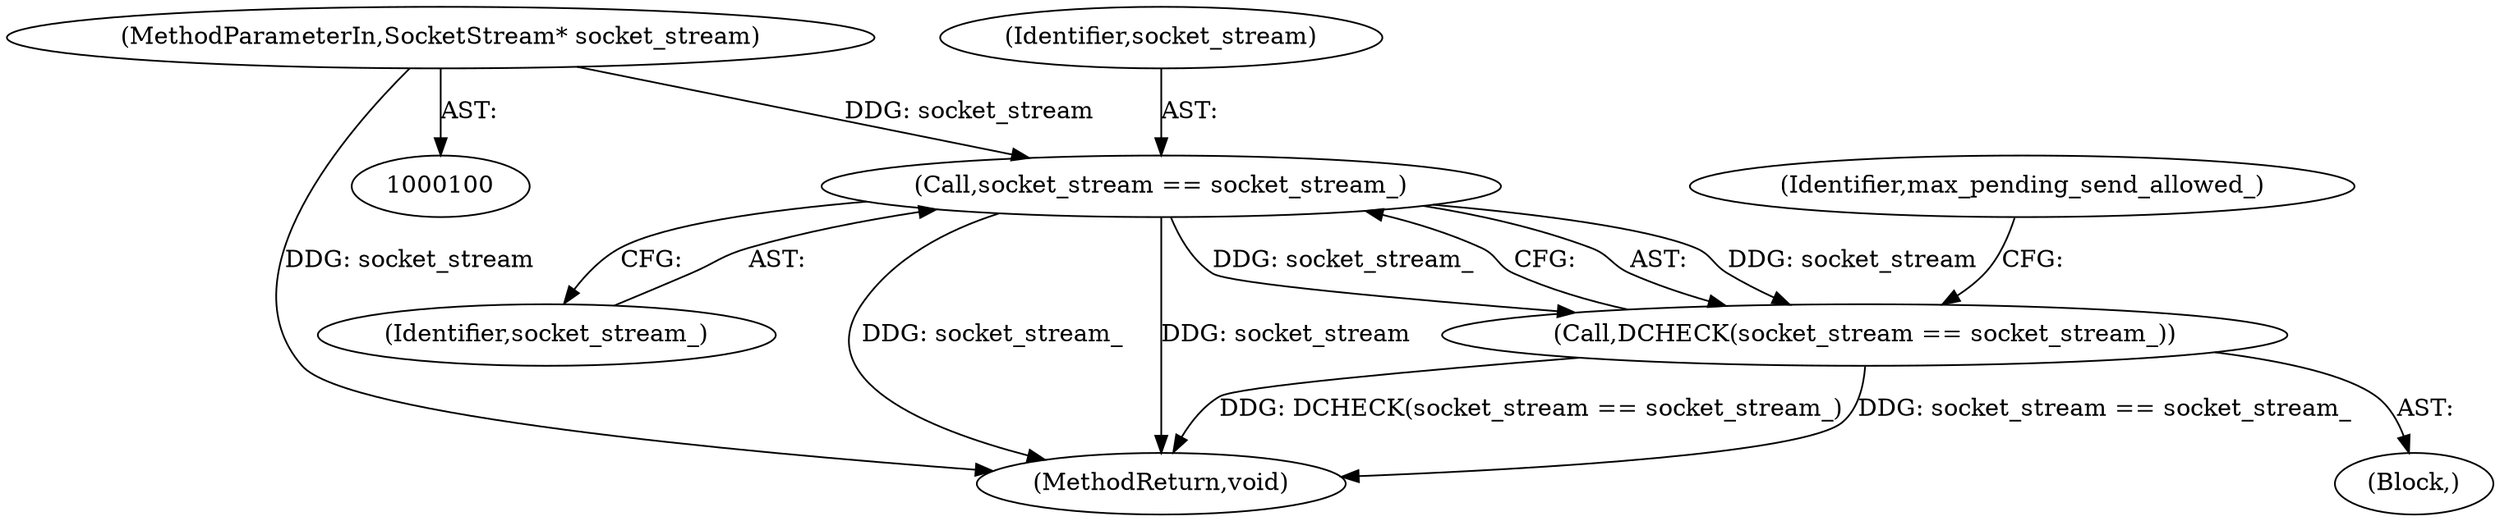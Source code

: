 digraph "0_Chrome_511d0a0a31a54e0cc0f15cb1b977dc9f9b20f0d3_0@API" {
"1000105" [label="(Call,socket_stream == socket_stream_)"];
"1000101" [label="(MethodParameterIn,SocketStream* socket_stream)"];
"1000104" [label="(Call,DCHECK(socket_stream == socket_stream_))"];
"1000107" [label="(Identifier,socket_stream_)"];
"1000101" [label="(MethodParameterIn,SocketStream* socket_stream)"];
"1000104" [label="(Call,DCHECK(socket_stream == socket_stream_))"];
"1000166" [label="(MethodReturn,void)"];
"1000105" [label="(Call,socket_stream == socket_stream_)"];
"1000103" [label="(Block,)"];
"1000109" [label="(Identifier,max_pending_send_allowed_)"];
"1000106" [label="(Identifier,socket_stream)"];
"1000105" -> "1000104"  [label="AST: "];
"1000105" -> "1000107"  [label="CFG: "];
"1000106" -> "1000105"  [label="AST: "];
"1000107" -> "1000105"  [label="AST: "];
"1000104" -> "1000105"  [label="CFG: "];
"1000105" -> "1000166"  [label="DDG: socket_stream_"];
"1000105" -> "1000166"  [label="DDG: socket_stream"];
"1000105" -> "1000104"  [label="DDG: socket_stream"];
"1000105" -> "1000104"  [label="DDG: socket_stream_"];
"1000101" -> "1000105"  [label="DDG: socket_stream"];
"1000101" -> "1000100"  [label="AST: "];
"1000101" -> "1000166"  [label="DDG: socket_stream"];
"1000104" -> "1000103"  [label="AST: "];
"1000109" -> "1000104"  [label="CFG: "];
"1000104" -> "1000166"  [label="DDG: DCHECK(socket_stream == socket_stream_)"];
"1000104" -> "1000166"  [label="DDG: socket_stream == socket_stream_"];
}
